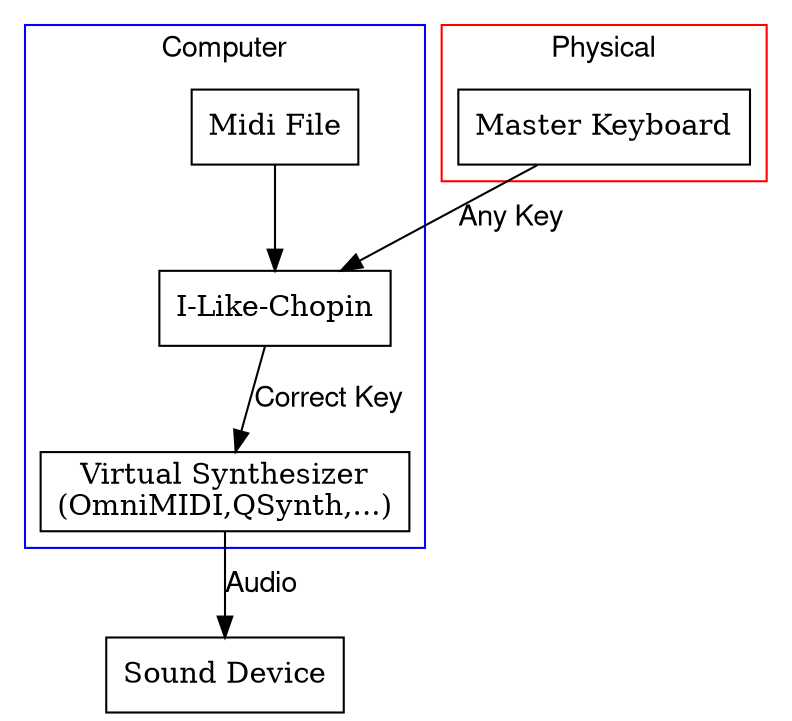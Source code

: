 digraph {
        splines=false;
        ranksep=0.5;
        fontname="Helvetica,Arial,sans-serif";
        node[shape=box, color=black, style=filled, fillcolor=white];
        edge [fontname="Helvetica,Arial,sans-serif", color=black];

        subgraph cluster_0 {
                label = "Computer";
                color=blue;
                MIDIFILE [label="Midi File"];
                ILC [label="I-Like-Chopin"];
                SYNTH [label="Virtual Synthesizer\n(OmniMIDI,QSynth,...)"];
        }

        MIDIFILE -> ILC
        ILC -> SYNTH [label="Correct Key"];

        subgraph cluster_1 {
                label = "Physical";
                color=red;
                KEYBOARD[label="Master Keyboard"];
        }

        KEYBOARD -> ILC [label="Any Key"];
        SOUNDEVICE[label="Sound Device"];
        SYNTH -> SOUNDEVICE [label="Audio"];
}
